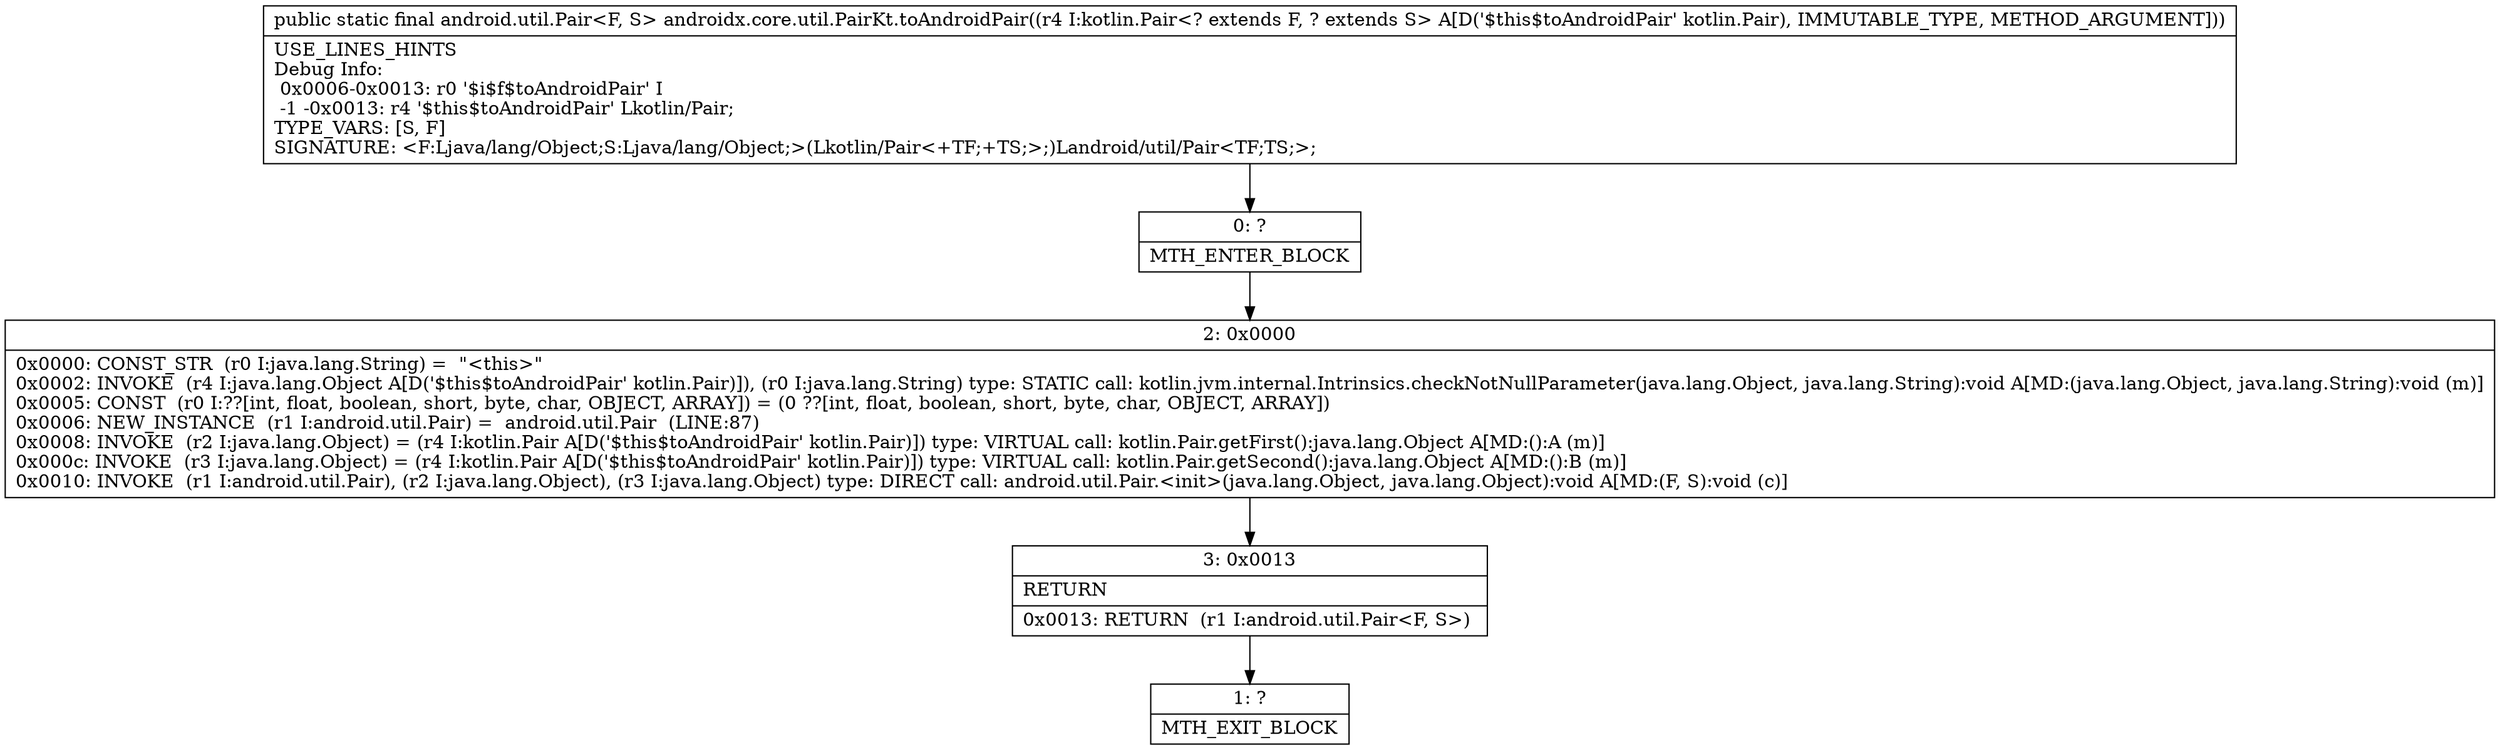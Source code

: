 digraph "CFG forandroidx.core.util.PairKt.toAndroidPair(Lkotlin\/Pair;)Landroid\/util\/Pair;" {
Node_0 [shape=record,label="{0\:\ ?|MTH_ENTER_BLOCK\l}"];
Node_2 [shape=record,label="{2\:\ 0x0000|0x0000: CONST_STR  (r0 I:java.lang.String) =  \"\<this\>\" \l0x0002: INVOKE  (r4 I:java.lang.Object A[D('$this$toAndroidPair' kotlin.Pair)]), (r0 I:java.lang.String) type: STATIC call: kotlin.jvm.internal.Intrinsics.checkNotNullParameter(java.lang.Object, java.lang.String):void A[MD:(java.lang.Object, java.lang.String):void (m)]\l0x0005: CONST  (r0 I:??[int, float, boolean, short, byte, char, OBJECT, ARRAY]) = (0 ??[int, float, boolean, short, byte, char, OBJECT, ARRAY]) \l0x0006: NEW_INSTANCE  (r1 I:android.util.Pair) =  android.util.Pair  (LINE:87)\l0x0008: INVOKE  (r2 I:java.lang.Object) = (r4 I:kotlin.Pair A[D('$this$toAndroidPair' kotlin.Pair)]) type: VIRTUAL call: kotlin.Pair.getFirst():java.lang.Object A[MD:():A (m)]\l0x000c: INVOKE  (r3 I:java.lang.Object) = (r4 I:kotlin.Pair A[D('$this$toAndroidPair' kotlin.Pair)]) type: VIRTUAL call: kotlin.Pair.getSecond():java.lang.Object A[MD:():B (m)]\l0x0010: INVOKE  (r1 I:android.util.Pair), (r2 I:java.lang.Object), (r3 I:java.lang.Object) type: DIRECT call: android.util.Pair.\<init\>(java.lang.Object, java.lang.Object):void A[MD:(F, S):void (c)]\l}"];
Node_3 [shape=record,label="{3\:\ 0x0013|RETURN\l|0x0013: RETURN  (r1 I:android.util.Pair\<F, S\>) \l}"];
Node_1 [shape=record,label="{1\:\ ?|MTH_EXIT_BLOCK\l}"];
MethodNode[shape=record,label="{public static final android.util.Pair\<F, S\> androidx.core.util.PairKt.toAndroidPair((r4 I:kotlin.Pair\<? extends F, ? extends S\> A[D('$this$toAndroidPair' kotlin.Pair), IMMUTABLE_TYPE, METHOD_ARGUMENT]))  | USE_LINES_HINTS\lDebug Info:\l  0x0006\-0x0013: r0 '$i$f$toAndroidPair' I\l  \-1 \-0x0013: r4 '$this$toAndroidPair' Lkotlin\/Pair;\lTYPE_VARS: [S, F]\lSIGNATURE: \<F:Ljava\/lang\/Object;S:Ljava\/lang\/Object;\>(Lkotlin\/Pair\<+TF;+TS;\>;)Landroid\/util\/Pair\<TF;TS;\>;\l}"];
MethodNode -> Node_0;Node_0 -> Node_2;
Node_2 -> Node_3;
Node_3 -> Node_1;
}

